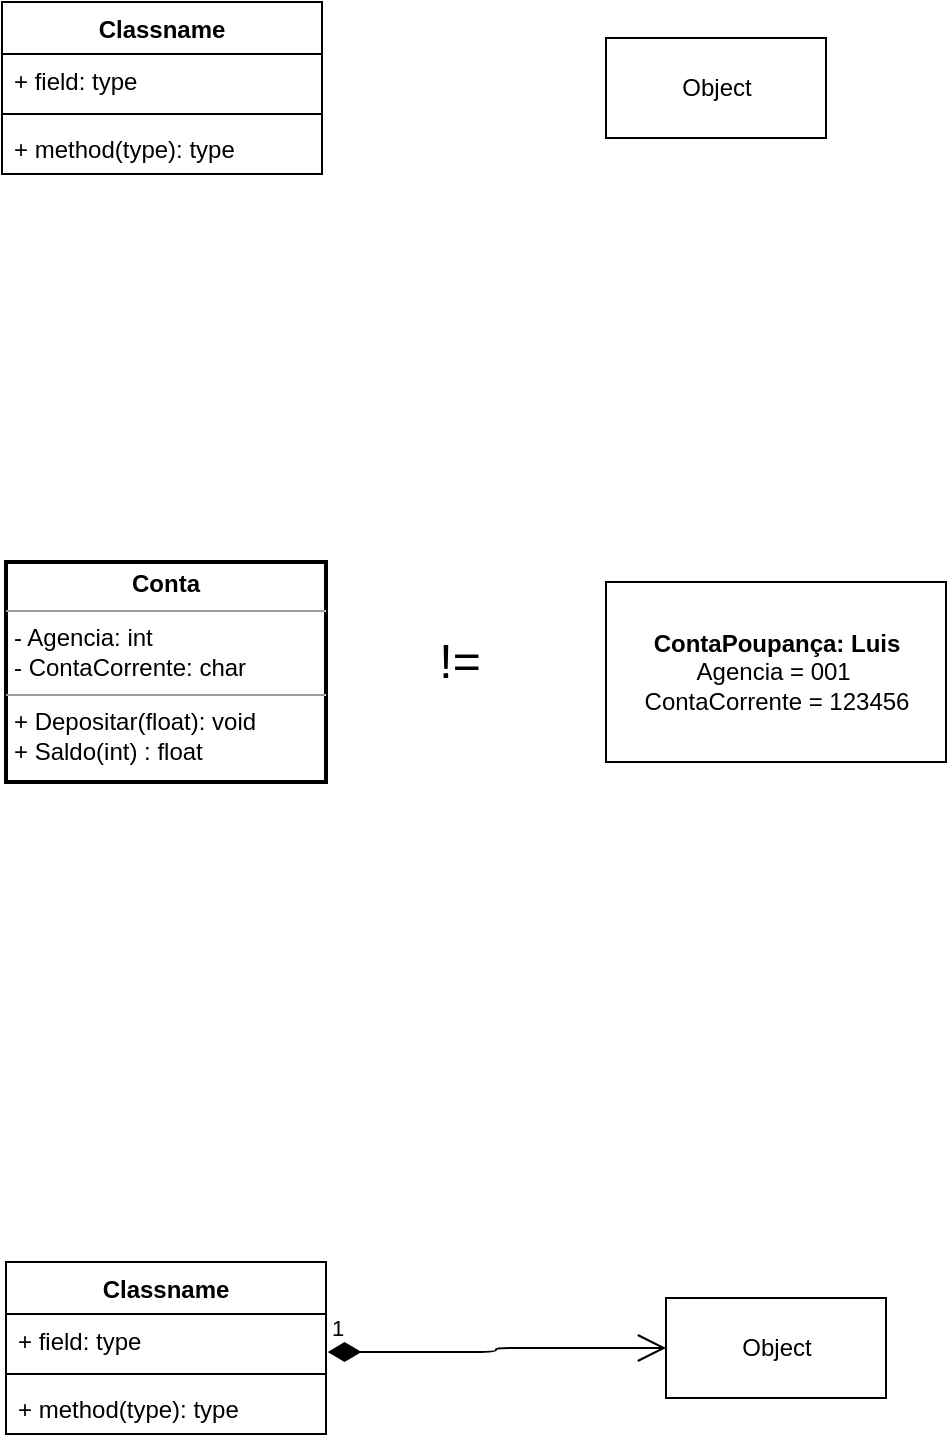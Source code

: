 <mxfile version="14.4.3" type="device" pages="4"><diagram id="I7ZhngyRjcQG62OKrXFS" name="Introdução"><mxGraphModel dx="1410" dy="3977" grid="1" gridSize="10" guides="1" tooltips="1" connect="1" arrows="1" fold="1" page="1" pageScale="1" pageWidth="827" pageHeight="1169" math="0" shadow="0"><root><mxCell id="SIr3d7e3wXc33DmQRSXS-0"/><mxCell id="SIr3d7e3wXc33DmQRSXS-1" parent="SIr3d7e3wXc33DmQRSXS-0"/><mxCell id="TEvc6ivNJZ6ye6VvpKuO-0" value="&lt;p style=&quot;margin: 0px ; margin-top: 4px ; text-align: center&quot;&gt;&lt;b&gt;Conta&lt;/b&gt;&lt;/p&gt;&lt;hr size=&quot;1&quot;&gt;&lt;p style=&quot;margin: 0px ; margin-left: 4px&quot;&gt;- Agencia: int&lt;/p&gt;&lt;p style=&quot;margin: 0px ; margin-left: 4px&quot;&gt;- ContaCorrente: char&lt;/p&gt;&lt;hr size=&quot;1&quot;&gt;&lt;p style=&quot;margin: 0px ; margin-left: 4px&quot;&gt;+ Depositar(float): void&lt;/p&gt;&lt;p style=&quot;margin: 0px ; margin-left: 4px&quot;&gt;+ Saldo(int) : float&lt;/p&gt;" style="verticalAlign=top;align=left;overflow=fill;fontSize=12;fontFamily=Helvetica;html=1;shadow=0;sketch=0;strokeWidth=2;" vertex="1" parent="SIr3d7e3wXc33DmQRSXS-1"><mxGeometry x="-648" y="-3160" width="160" height="110" as="geometry"/></mxCell><mxCell id="DN8xi8OPexbta_19pcfu-0" value="&lt;b&gt;ContaPoupança: Luis&lt;/b&gt;&lt;br&gt;Agencia = 001&amp;nbsp;&lt;br&gt;ContaCorrente = 123456" style="html=1;" vertex="1" parent="SIr3d7e3wXc33DmQRSXS-1"><mxGeometry x="-348" y="-3150" width="170" height="90" as="geometry"/></mxCell><mxCell id="DN8xi8OPexbta_19pcfu-1" value="&lt;font style=&quot;font-size: 24px&quot;&gt;!=&lt;/font&gt;" style="text;html=1;strokeColor=none;fillColor=none;align=center;verticalAlign=middle;whiteSpace=wrap;rounded=0;" vertex="1" parent="SIr3d7e3wXc33DmQRSXS-1"><mxGeometry x="-441.5" y="-3120" width="40" height="20" as="geometry"/></mxCell><mxCell id="DN8xi8OPexbta_19pcfu-2" value="Classname" style="swimlane;fontStyle=1;align=center;verticalAlign=top;childLayout=stackLayout;horizontal=1;startSize=26;horizontalStack=0;resizeParent=1;resizeParentMax=0;resizeLast=0;collapsible=1;marginBottom=0;" vertex="1" parent="SIr3d7e3wXc33DmQRSXS-1"><mxGeometry x="-650" y="-3440" width="160" height="86" as="geometry"/></mxCell><mxCell id="DN8xi8OPexbta_19pcfu-3" value="+ field: type" style="text;strokeColor=none;fillColor=none;align=left;verticalAlign=top;spacingLeft=4;spacingRight=4;overflow=hidden;rotatable=0;points=[[0,0.5],[1,0.5]];portConstraint=eastwest;" vertex="1" parent="DN8xi8OPexbta_19pcfu-2"><mxGeometry y="26" width="160" height="26" as="geometry"/></mxCell><mxCell id="DN8xi8OPexbta_19pcfu-4" value="" style="line;strokeWidth=1;fillColor=none;align=left;verticalAlign=middle;spacingTop=-1;spacingLeft=3;spacingRight=3;rotatable=0;labelPosition=right;points=[];portConstraint=eastwest;" vertex="1" parent="DN8xi8OPexbta_19pcfu-2"><mxGeometry y="52" width="160" height="8" as="geometry"/></mxCell><mxCell id="DN8xi8OPexbta_19pcfu-5" value="+ method(type): type" style="text;strokeColor=none;fillColor=none;align=left;verticalAlign=top;spacingLeft=4;spacingRight=4;overflow=hidden;rotatable=0;points=[[0,0.5],[1,0.5]];portConstraint=eastwest;" vertex="1" parent="DN8xi8OPexbta_19pcfu-2"><mxGeometry y="60" width="160" height="26" as="geometry"/></mxCell><mxCell id="DN8xi8OPexbta_19pcfu-6" value="Object" style="html=1;" vertex="1" parent="SIr3d7e3wXc33DmQRSXS-1"><mxGeometry x="-348" y="-3422" width="110" height="50" as="geometry"/></mxCell><mxCell id="DN8xi8OPexbta_19pcfu-7" value="Classname" style="swimlane;fontStyle=1;align=center;verticalAlign=top;childLayout=stackLayout;horizontal=1;startSize=26;horizontalStack=0;resizeParent=1;resizeParentMax=0;resizeLast=0;collapsible=1;marginBottom=0;" vertex="1" parent="SIr3d7e3wXc33DmQRSXS-1"><mxGeometry x="-648" y="-2810" width="160" height="86" as="geometry"/></mxCell><mxCell id="DN8xi8OPexbta_19pcfu-8" value="+ field: type" style="text;strokeColor=none;fillColor=none;align=left;verticalAlign=top;spacingLeft=4;spacingRight=4;overflow=hidden;rotatable=0;points=[[0,0.5],[1,0.5]];portConstraint=eastwest;" vertex="1" parent="DN8xi8OPexbta_19pcfu-7"><mxGeometry y="26" width="160" height="26" as="geometry"/></mxCell><mxCell id="DN8xi8OPexbta_19pcfu-9" value="" style="line;strokeWidth=1;fillColor=none;align=left;verticalAlign=middle;spacingTop=-1;spacingLeft=3;spacingRight=3;rotatable=0;labelPosition=right;points=[];portConstraint=eastwest;" vertex="1" parent="DN8xi8OPexbta_19pcfu-7"><mxGeometry y="52" width="160" height="8" as="geometry"/></mxCell><mxCell id="DN8xi8OPexbta_19pcfu-10" value="+ method(type): type" style="text;strokeColor=none;fillColor=none;align=left;verticalAlign=top;spacingLeft=4;spacingRight=4;overflow=hidden;rotatable=0;points=[[0,0.5],[1,0.5]];portConstraint=eastwest;" vertex="1" parent="DN8xi8OPexbta_19pcfu-7"><mxGeometry y="60" width="160" height="26" as="geometry"/></mxCell><mxCell id="DN8xi8OPexbta_19pcfu-11" value="Object" style="html=1;" vertex="1" parent="SIr3d7e3wXc33DmQRSXS-1"><mxGeometry x="-318" y="-2792" width="110" height="50" as="geometry"/></mxCell><mxCell id="DN8xi8OPexbta_19pcfu-12" value="1" style="endArrow=open;html=1;endSize=12;startArrow=diamondThin;startSize=14;startFill=1;edgeStyle=orthogonalEdgeStyle;align=left;verticalAlign=bottom;exitX=1.005;exitY=0.731;exitDx=0;exitDy=0;exitPerimeter=0;entryX=0;entryY=0.5;entryDx=0;entryDy=0;" edge="1" parent="SIr3d7e3wXc33DmQRSXS-1" source="DN8xi8OPexbta_19pcfu-8" target="DN8xi8OPexbta_19pcfu-11"><mxGeometry x="-1" y="3" relative="1" as="geometry"><mxPoint x="-480" y="-2840" as="sourcePoint"/><mxPoint x="-320" y="-2840" as="targetPoint"/></mxGeometry></mxCell></root></mxGraphModel></diagram><diagram id="YYOmInK2Dq9EkMa2hCDi" name="Exemplo I"><mxGraphModel dx="1677" dy="4193" grid="1" gridSize="10" guides="1" tooltips="1" connect="1" arrows="1" fold="1" page="1" pageScale="1" pageWidth="827" pageHeight="1169" math="0" shadow="0"><root><mxCell id="0"/><mxCell id="1" parent="0"/><mxCell id="64n-o_Rl6FpDtYHwUWBd-3" value="&lt;p style=&quot;margin: 0px ; margin-top: 4px ; text-align: center&quot;&gt;&lt;b&gt;Conta&lt;/b&gt;&lt;/p&gt;&lt;hr size=&quot;1&quot;&gt;&lt;p style=&quot;margin: 0px ; margin-left: 4px&quot;&gt;- Agencia: int&lt;/p&gt;&lt;p style=&quot;margin: 0px ; margin-left: 4px&quot;&gt;- ContaCorrente: char&lt;/p&gt;&lt;hr size=&quot;1&quot;&gt;&lt;p style=&quot;margin: 0px ; margin-left: 4px&quot;&gt;+ Depositar(float): void&lt;/p&gt;&lt;p style=&quot;margin: 0px ; margin-left: 4px&quot;&gt;+ Saldo(int) : float&lt;/p&gt;" style="verticalAlign=top;align=left;overflow=fill;fontSize=12;fontFamily=Helvetica;html=1;shadow=0;sketch=0;strokeWidth=2;" vertex="1" parent="1"><mxGeometry x="-540" y="-3310" width="160" height="110" as="geometry"/></mxCell><mxCell id="64n-o_Rl6FpDtYHwUWBd-4" value="&lt;p style=&quot;margin: 0px ; margin-top: 4px ; text-align: center&quot;&gt;&lt;b&gt;ContaPoupanca&lt;/b&gt;&lt;/p&gt;&lt;hr size=&quot;1&quot;&gt;&lt;p style=&quot;margin: 0px ; margin-left: 4px&quot;&gt;&lt;span&gt;- DiaDeposito: int&lt;/span&gt;&lt;br&gt;&lt;/p&gt;&lt;hr size=&quot;1&quot;&gt;&lt;p style=&quot;margin: 0px ; margin-left: 4px&quot;&gt;+ VerLucro(): float&lt;/p&gt;" style="verticalAlign=top;align=left;overflow=fill;fontSize=12;fontFamily=Helvetica;html=1;shadow=0;sketch=0;strokeWidth=2;" vertex="1" parent="1"><mxGeometry x="-530" y="-3110" width="160" height="80" as="geometry"/></mxCell><mxCell id="64n-o_Rl6FpDtYHwUWBd-5" value="Extends" style="endArrow=block;endSize=16;endFill=0;html=1;fontSize=14;exitX=0.46;exitY=-0.042;exitDx=0;exitDy=0;exitPerimeter=0;entryX=0.5;entryY=1;entryDx=0;entryDy=0;" edge="1" parent="1" source="64n-o_Rl6FpDtYHwUWBd-4" target="64n-o_Rl6FpDtYHwUWBd-3"><mxGeometry width="160" relative="1" as="geometry"><mxPoint x="-420" y="-3280" as="sourcePoint"/><mxPoint x="-260" y="-3280" as="targetPoint"/></mxGeometry></mxCell><mxCell id="64n-o_Rl6FpDtYHwUWBd-6" value="&lt;h1&gt;Diagrama de classes (Exemplo Conta bancária)&lt;/h1&gt;&lt;h1&gt;&lt;span style=&quot;font-weight: normal&quot;&gt;&lt;font size=&quot;3&quot;&gt;Exemplo simples de diagrama de classes. Aqui é apresentado três classes, sendo que elas representam a abstração de uma conta, conta poupança&amp;nbsp; e cliente.&amp;nbsp;&lt;/font&gt;&lt;/span&gt;&lt;/h1&gt;" style="text;html=1;strokeColor=none;fillColor=none;spacing=5;spacingTop=-20;whiteSpace=wrap;overflow=hidden;rounded=0;" vertex="1" parent="1"><mxGeometry x="-810" y="-3480" width="800" height="150" as="geometry"/></mxCell><mxCell id="64n-o_Rl6FpDtYHwUWBd-7" value="&lt;h1&gt;Diagrama de objetos (Exemplo Conta bancária)&lt;/h1&gt;&lt;h1&gt;&lt;span style=&quot;font-weight: normal&quot;&gt;&lt;font size=&quot;3&quot;&gt;Exemplo simples de diagrama de classes. Aqui é apresentado três classes, sendo que elas representam a abstração de uma conta, conta poupança&amp;nbsp; e cliente.&amp;nbsp;&lt;/font&gt;&lt;/span&gt;&lt;/h1&gt;" style="text;html=1;strokeColor=none;fillColor=none;spacing=5;spacingTop=-20;whiteSpace=wrap;overflow=hidden;rounded=0;" vertex="1" parent="1"><mxGeometry x="-810" y="-2940" width="800" height="150" as="geometry"/></mxCell><mxCell id="64n-o_Rl6FpDtYHwUWBd-10" value="&lt;p style=&quot;margin: 0px ; margin-top: 4px ; text-align: center&quot;&gt;&lt;b&gt;Conta&lt;/b&gt;&lt;/p&gt;&lt;hr size=&quot;1&quot;&gt;&lt;p style=&quot;margin: 0px ; margin-left: 4px&quot;&gt;- Agencia: int&lt;/p&gt;&lt;p style=&quot;margin: 0px ; margin-left: 4px&quot;&gt;- ContaCorrente: char&lt;/p&gt;&lt;hr size=&quot;1&quot;&gt;&lt;p style=&quot;margin: 0px ; margin-left: 4px&quot;&gt;+ Depositar(float): void&lt;/p&gt;&lt;p style=&quot;margin: 0px ; margin-left: 4px&quot;&gt;+ Saldo(int) : float&lt;/p&gt;" style="verticalAlign=top;align=left;overflow=fill;fontSize=12;fontFamily=Helvetica;html=1;shadow=0;sketch=0;strokeWidth=2;" vertex="1" parent="1"><mxGeometry x="-380" y="-2750" width="160" height="110" as="geometry"/></mxCell><mxCell id="64n-o_Rl6FpDtYHwUWBd-11" value="&lt;p style=&quot;margin: 0px ; margin-top: 4px ; text-align: center&quot;&gt;&lt;b&gt;ContaPoupanca&lt;/b&gt;&lt;/p&gt;&lt;hr size=&quot;1&quot;&gt;&lt;p style=&quot;margin: 0px ; margin-left: 4px&quot;&gt;&lt;span&gt;- DiaDeposito: int&lt;/span&gt;&lt;br&gt;&lt;/p&gt;&lt;hr size=&quot;1&quot;&gt;&lt;p style=&quot;margin: 0px ; margin-left: 4px&quot;&gt;+ VerLucro(): float&lt;/p&gt;" style="verticalAlign=top;align=left;overflow=fill;fontSize=12;fontFamily=Helvetica;html=1;shadow=0;sketch=0;strokeWidth=2;" vertex="1" parent="1"><mxGeometry x="-370" y="-2550" width="160" height="80" as="geometry"/></mxCell><mxCell id="64n-o_Rl6FpDtYHwUWBd-12" value="Extends" style="endArrow=block;endSize=16;endFill=0;html=1;fontSize=14;exitX=0.46;exitY=-0.042;exitDx=0;exitDy=0;exitPerimeter=0;entryX=0.5;entryY=1;entryDx=0;entryDy=0;" edge="1" parent="1" source="64n-o_Rl6FpDtYHwUWBd-11" target="64n-o_Rl6FpDtYHwUWBd-10"><mxGeometry width="160" relative="1" as="geometry"><mxPoint x="-260" y="-2720" as="sourcePoint"/><mxPoint x="-100" y="-2720" as="targetPoint"/></mxGeometry></mxCell><mxCell id="64n-o_Rl6FpDtYHwUWBd-13" value="&lt;b&gt;ContaPoupança: Luis&lt;/b&gt;&lt;br&gt;Agencia = 001&amp;nbsp;&lt;br&gt;DiaDeposito = 5&lt;br&gt;ContaCorrente = 123456" style="html=1;" vertex="1" parent="1"><mxGeometry x="-740" y="-2750" width="170" height="90" as="geometry"/></mxCell><mxCell id="64n-o_Rl6FpDtYHwUWBd-14" value="1" style="endArrow=open;html=1;endSize=12;startArrow=diamondThin;startSize=14;startFill=1;edgeStyle=orthogonalEdgeStyle;align=left;verticalAlign=bottom;exitX=0;exitY=0.5;exitDx=0;exitDy=0;entryX=1;entryY=0.5;entryDx=0;entryDy=0;" edge="1" parent="1" source="64n-o_Rl6FpDtYHwUWBd-11" target="64n-o_Rl6FpDtYHwUWBd-13"><mxGeometry x="-1" y="3" relative="1" as="geometry"><mxPoint x="-290" y="-2700" as="sourcePoint"/><mxPoint x="-130" y="-2700" as="targetPoint"/></mxGeometry></mxCell><mxCell id="64n-o_Rl6FpDtYHwUWBd-18" value="1" style="endArrow=open;html=1;endSize=12;startArrow=diamondThin;startSize=14;startFill=1;edgeStyle=orthogonalEdgeStyle;align=left;verticalAlign=bottom;entryX=1;entryY=0.5;entryDx=0;entryDy=0;" edge="1" parent="1" target="64n-o_Rl6FpDtYHwUWBd-20"><mxGeometry x="-1" y="3" relative="1" as="geometry"><mxPoint x="-370" y="-2500" as="sourcePoint"/><mxPoint x="-570" y="-2525" as="targetPoint"/><Array as="points"><mxPoint x="-480" y="-2500"/><mxPoint x="-480" y="-2555"/></Array></mxGeometry></mxCell><mxCell id="64n-o_Rl6FpDtYHwUWBd-19" value="1" style="endArrow=open;html=1;endSize=12;startArrow=diamondThin;startSize=14;startFill=1;edgeStyle=orthogonalEdgeStyle;align=left;verticalAlign=bottom;exitX=-0.012;exitY=0.9;exitDx=0;exitDy=0;exitPerimeter=0;" edge="1" parent="1" source="64n-o_Rl6FpDtYHwUWBd-11" target="64n-o_Rl6FpDtYHwUWBd-21"><mxGeometry x="-0.764" y="-10" relative="1" as="geometry"><mxPoint x="-360" y="-2490" as="sourcePoint"/><mxPoint x="-570" y="-2445" as="targetPoint"/><Array as="points"><mxPoint x="-480" y="-2478"/><mxPoint x="-480" y="-2410"/></Array><mxPoint as="offset"/></mxGeometry></mxCell><mxCell id="64n-o_Rl6FpDtYHwUWBd-20" value="&lt;b&gt;ContaPoupança: Lais&lt;/b&gt;&lt;br&gt;Agencia = 001&amp;nbsp;&lt;br&gt;DiaDeposito = 10&lt;br&gt;ContaCorrente = 123456" style="html=1;" vertex="1" parent="1"><mxGeometry x="-740" y="-2600" width="170" height="90" as="geometry"/></mxCell><mxCell id="64n-o_Rl6FpDtYHwUWBd-21" value="&lt;b&gt;ContaPoupança: Roberta&lt;/b&gt;&lt;br&gt;Agencia = 001&amp;nbsp;&lt;br&gt;DiaDeposito = 21&lt;br&gt;ContaCorrente = 123456" style="html=1;" vertex="1" parent="1"><mxGeometry x="-740" y="-2460" width="170" height="90" as="geometry"/></mxCell></root></mxGraphModel></diagram><diagram id="atPbMYQlPCvDj0svIMgY" name="Exemplo - II"><mxGraphModel dx="1847" dy="4330" grid="1" gridSize="10" guides="1" tooltips="1" connect="1" arrows="1" fold="1" page="1" pageScale="1" pageWidth="827" pageHeight="1169" math="0" shadow="0"><root><mxCell id="LtnLCGKJMgo09YPWsSS0-0"/><mxCell id="LtnLCGKJMgo09YPWsSS0-1" parent="LtnLCGKJMgo09YPWsSS0-0"/><mxCell id="LtnLCGKJMgo09YPWsSS0-2" value="Cachorro" style="swimlane;fontStyle=1;align=center;verticalAlign=top;childLayout=stackLayout;horizontal=1;startSize=26;horizontalStack=0;resizeParent=1;resizeParentMax=0;resizeLast=0;collapsible=1;marginBottom=0;" vertex="1" parent="LtnLCGKJMgo09YPWsSS0-1"><mxGeometry x="-475" y="-3330" width="160" height="210" as="geometry"/></mxCell><mxCell id="LtnLCGKJMgo09YPWsSS0-3" value="+ Raça: Texto&#10;+ Idade: Numero&#10;+ Cor Olhos: Numero&#10;+ Cor Pelo: Texto&#10;+ Tipo Pelo: Texto" style="text;strokeColor=none;fillColor=none;align=left;verticalAlign=top;spacingLeft=4;spacingRight=4;overflow=hidden;rotatable=0;points=[[0,0.5],[1,0.5]];portConstraint=eastwest;" vertex="1" parent="LtnLCGKJMgo09YPWsSS0-2"><mxGeometry y="26" width="160" height="84" as="geometry"/></mxCell><mxCell id="LtnLCGKJMgo09YPWsSS0-4" value="" style="line;strokeWidth=1;fillColor=none;align=left;verticalAlign=middle;spacingTop=-1;spacingLeft=3;spacingRight=3;rotatable=0;labelPosition=right;points=[];portConstraint=eastwest;" vertex="1" parent="LtnLCGKJMgo09YPWsSS0-2"><mxGeometry y="110" width="160" height="10" as="geometry"/></mxCell><mxCell id="LtnLCGKJMgo09YPWsSS0-5" value="+ Ladra(Texto): void&#10;+ Correr(): void&#10;+ Dormir(Numero): void&#10;+ Comer(): void&#10;+ Acordar(): void" style="text;strokeColor=none;fillColor=none;align=left;verticalAlign=top;spacingLeft=4;spacingRight=4;overflow=hidden;rotatable=0;points=[[0,0.5],[1,0.5]];portConstraint=eastwest;" vertex="1" parent="LtnLCGKJMgo09YPWsSS0-2"><mxGeometry y="120" width="160" height="90" as="geometry"/></mxCell><mxCell id="LtnLCGKJMgo09YPWsSS0-6" value="Poddle" style="swimlane;fontStyle=1;align=center;verticalAlign=top;childLayout=stackLayout;horizontal=1;startSize=26;horizontalStack=0;resizeParent=1;resizeParentMax=0;resizeLast=0;collapsible=1;marginBottom=0;" vertex="1" parent="LtnLCGKJMgo09YPWsSS0-1"><mxGeometry x="-330" y="-3010" width="160" height="94" as="geometry"/></mxCell><mxCell id="LtnLCGKJMgo09YPWsSS0-7" value="-" style="text;strokeColor=none;fillColor=none;align=left;verticalAlign=top;spacingLeft=4;spacingRight=4;overflow=hidden;rotatable=0;points=[[0,0.5],[1,0.5]];portConstraint=eastwest;" vertex="1" parent="LtnLCGKJMgo09YPWsSS0-6"><mxGeometry y="26" width="160" height="34" as="geometry"/></mxCell><mxCell id="LtnLCGKJMgo09YPWsSS0-8" value="" style="line;strokeWidth=1;fillColor=none;align=left;verticalAlign=middle;spacingTop=-1;spacingLeft=3;spacingRight=3;rotatable=0;labelPosition=right;points=[];portConstraint=eastwest;" vertex="1" parent="LtnLCGKJMgo09YPWsSS0-6"><mxGeometry y="60" width="160" height="8" as="geometry"/></mxCell><mxCell id="LtnLCGKJMgo09YPWsSS0-9" value="+ Brincar(): void" style="text;strokeColor=none;fillColor=none;align=left;verticalAlign=top;spacingLeft=4;spacingRight=4;overflow=hidden;rotatable=0;points=[[0,0.5],[1,0.5]];portConstraint=eastwest;" vertex="1" parent="LtnLCGKJMgo09YPWsSS0-6"><mxGeometry y="68" width="160" height="26" as="geometry"/></mxCell><mxCell id="LtnLCGKJMgo09YPWsSS0-10" value="Pinscher" style="swimlane;fontStyle=1;align=center;verticalAlign=top;childLayout=stackLayout;horizontal=1;startSize=26;horizontalStack=0;resizeParent=1;resizeParentMax=0;resizeLast=0;collapsible=1;marginBottom=0;" vertex="1" parent="LtnLCGKJMgo09YPWsSS0-1"><mxGeometry x="-620" y="-3010" width="160" height="94" as="geometry"/></mxCell><mxCell id="LtnLCGKJMgo09YPWsSS0-11" value="-" style="text;strokeColor=none;fillColor=none;align=left;verticalAlign=top;spacingLeft=4;spacingRight=4;overflow=hidden;rotatable=0;points=[[0,0.5],[1,0.5]];portConstraint=eastwest;" vertex="1" parent="LtnLCGKJMgo09YPWsSS0-10"><mxGeometry y="26" width="160" height="34" as="geometry"/></mxCell><mxCell id="LtnLCGKJMgo09YPWsSS0-12" value="" style="line;strokeWidth=1;fillColor=none;align=left;verticalAlign=middle;spacingTop=-1;spacingLeft=3;spacingRight=3;rotatable=0;labelPosition=right;points=[];portConstraint=eastwest;" vertex="1" parent="LtnLCGKJMgo09YPWsSS0-10"><mxGeometry y="60" width="160" height="8" as="geometry"/></mxCell><mxCell id="LtnLCGKJMgo09YPWsSS0-13" value="+ Tremer(): void" style="text;strokeColor=none;fillColor=none;align=left;verticalAlign=top;spacingLeft=4;spacingRight=4;overflow=hidden;rotatable=0;points=[[0,0.5],[1,0.5]];portConstraint=eastwest;" vertex="1" parent="LtnLCGKJMgo09YPWsSS0-10"><mxGeometry y="68" width="160" height="26" as="geometry"/></mxCell><mxCell id="LtnLCGKJMgo09YPWsSS0-14" value="Extends" style="endArrow=block;endSize=16;endFill=0;html=1;exitX=0.5;exitY=0;exitDx=0;exitDy=0;entryX=0.348;entryY=1.029;entryDx=0;entryDy=0;entryPerimeter=0;" edge="1" parent="LtnLCGKJMgo09YPWsSS0-1" source="LtnLCGKJMgo09YPWsSS0-10" target="LtnLCGKJMgo09YPWsSS0-5"><mxGeometry width="160" relative="1" as="geometry"><mxPoint x="-419" y="-3100" as="sourcePoint"/><mxPoint x="-259" y="-3100" as="targetPoint"/></mxGeometry></mxCell><mxCell id="LtnLCGKJMgo09YPWsSS0-15" value="Extends" style="endArrow=block;endSize=16;endFill=0;html=1;exitX=0.474;exitY=-0.018;exitDx=0;exitDy=0;entryX=0.505;entryY=1.022;entryDx=0;entryDy=0;entryPerimeter=0;exitPerimeter=0;" edge="1" parent="LtnLCGKJMgo09YPWsSS0-1" source="LtnLCGKJMgo09YPWsSS0-6" target="LtnLCGKJMgo09YPWsSS0-5"><mxGeometry width="160" relative="1" as="geometry"><mxPoint x="-530" y="-3000" as="sourcePoint"/><mxPoint x="-409.32" y="-3107.39" as="targetPoint"/></mxGeometry></mxCell><mxCell id="y__DtzfOOylhmG0m10X3-0" value="&lt;h1&gt;Diagrama de objetos (Exemplo Cachorro)&lt;/h1&gt;&lt;h1&gt;&lt;span style=&quot;font-weight: normal&quot;&gt;&lt;font size=&quot;3&quot;&gt;Exemplo simples de diagrama de classes. Aqui é apresentado três classes, sendo que elas representam a abstração de uma cachorro, Pinscher e Poddle.&amp;nbsp;&lt;/font&gt;&lt;/span&gt;&lt;/h1&gt;" style="text;html=1;strokeColor=none;fillColor=none;spacing=5;spacingTop=-20;whiteSpace=wrap;overflow=hidden;rounded=0;" vertex="1" parent="LtnLCGKJMgo09YPWsSS0-1"><mxGeometry x="-810" y="-3490" width="800" height="150" as="geometry"/></mxCell><mxCell id="y__DtzfOOylhmG0m10X3-1" value="Cachorro" style="swimlane;fontStyle=1;align=center;verticalAlign=top;childLayout=stackLayout;horizontal=1;startSize=26;horizontalStack=0;resizeParent=1;resizeParentMax=0;resizeLast=0;collapsible=1;marginBottom=0;" vertex="1" parent="LtnLCGKJMgo09YPWsSS0-1"><mxGeometry x="-675" y="-2790" width="160" height="210" as="geometry"/></mxCell><mxCell id="y__DtzfOOylhmG0m10X3-2" value="+ Raça: Texto&#10;+ Idade: Numero&#10;+ Cor Olhos: Numero&#10;+ Cor Pelo: Texto&#10;+ Tipo Pelo: Texto" style="text;strokeColor=none;fillColor=none;align=left;verticalAlign=top;spacingLeft=4;spacingRight=4;overflow=hidden;rotatable=0;points=[[0,0.5],[1,0.5]];portConstraint=eastwest;" vertex="1" parent="y__DtzfOOylhmG0m10X3-1"><mxGeometry y="26" width="160" height="84" as="geometry"/></mxCell><mxCell id="y__DtzfOOylhmG0m10X3-3" value="" style="line;strokeWidth=1;fillColor=none;align=left;verticalAlign=middle;spacingTop=-1;spacingLeft=3;spacingRight=3;rotatable=0;labelPosition=right;points=[];portConstraint=eastwest;" vertex="1" parent="y__DtzfOOylhmG0m10X3-1"><mxGeometry y="110" width="160" height="10" as="geometry"/></mxCell><mxCell id="y__DtzfOOylhmG0m10X3-4" value="+ Ladra(Texto): void&#10;+ Correr(): void&#10;+ Dormir(Numero): void&#10;+ Comer(): void&#10;+ Acordar(): void" style="text;strokeColor=none;fillColor=none;align=left;verticalAlign=top;spacingLeft=4;spacingRight=4;overflow=hidden;rotatable=0;points=[[0,0.5],[1,0.5]];portConstraint=eastwest;" vertex="1" parent="y__DtzfOOylhmG0m10X3-1"><mxGeometry y="120" width="160" height="90" as="geometry"/></mxCell><mxCell id="y__DtzfOOylhmG0m10X3-5" value="Poddle" style="swimlane;fontStyle=1;align=center;verticalAlign=top;childLayout=stackLayout;horizontal=1;startSize=26;horizontalStack=0;resizeParent=1;resizeParentMax=0;resizeLast=0;collapsible=1;marginBottom=0;" vertex="1" parent="LtnLCGKJMgo09YPWsSS0-1"><mxGeometry x="-530" y="-2520" width="160" height="94" as="geometry"/></mxCell><mxCell id="y__DtzfOOylhmG0m10X3-6" value="-" style="text;strokeColor=none;fillColor=none;align=left;verticalAlign=top;spacingLeft=4;spacingRight=4;overflow=hidden;rotatable=0;points=[[0,0.5],[1,0.5]];portConstraint=eastwest;" vertex="1" parent="y__DtzfOOylhmG0m10X3-5"><mxGeometry y="26" width="160" height="34" as="geometry"/></mxCell><mxCell id="y__DtzfOOylhmG0m10X3-7" value="" style="line;strokeWidth=1;fillColor=none;align=left;verticalAlign=middle;spacingTop=-1;spacingLeft=3;spacingRight=3;rotatable=0;labelPosition=right;points=[];portConstraint=eastwest;" vertex="1" parent="y__DtzfOOylhmG0m10X3-5"><mxGeometry y="60" width="160" height="8" as="geometry"/></mxCell><mxCell id="y__DtzfOOylhmG0m10X3-8" value="+ Brincar(): void" style="text;strokeColor=none;fillColor=none;align=left;verticalAlign=top;spacingLeft=4;spacingRight=4;overflow=hidden;rotatable=0;points=[[0,0.5],[1,0.5]];portConstraint=eastwest;" vertex="1" parent="y__DtzfOOylhmG0m10X3-5"><mxGeometry y="68" width="160" height="26" as="geometry"/></mxCell><mxCell id="y__DtzfOOylhmG0m10X3-9" value="Pinscher" style="swimlane;fontStyle=1;align=center;verticalAlign=top;childLayout=stackLayout;horizontal=1;startSize=26;horizontalStack=0;resizeParent=1;resizeParentMax=0;resizeLast=0;collapsible=1;marginBottom=0;" vertex="1" parent="LtnLCGKJMgo09YPWsSS0-1"><mxGeometry x="-820" y="-2520" width="160" height="94" as="geometry"/></mxCell><mxCell id="y__DtzfOOylhmG0m10X3-10" value="-" style="text;strokeColor=none;fillColor=none;align=left;verticalAlign=top;spacingLeft=4;spacingRight=4;overflow=hidden;rotatable=0;points=[[0,0.5],[1,0.5]];portConstraint=eastwest;" vertex="1" parent="y__DtzfOOylhmG0m10X3-9"><mxGeometry y="26" width="160" height="34" as="geometry"/></mxCell><mxCell id="y__DtzfOOylhmG0m10X3-11" value="" style="line;strokeWidth=1;fillColor=none;align=left;verticalAlign=middle;spacingTop=-1;spacingLeft=3;spacingRight=3;rotatable=0;labelPosition=right;points=[];portConstraint=eastwest;" vertex="1" parent="y__DtzfOOylhmG0m10X3-9"><mxGeometry y="60" width="160" height="8" as="geometry"/></mxCell><mxCell id="y__DtzfOOylhmG0m10X3-12" value="+ Tremer(): void" style="text;strokeColor=none;fillColor=none;align=left;verticalAlign=top;spacingLeft=4;spacingRight=4;overflow=hidden;rotatable=0;points=[[0,0.5],[1,0.5]];portConstraint=eastwest;" vertex="1" parent="y__DtzfOOylhmG0m10X3-9"><mxGeometry y="68" width="160" height="26" as="geometry"/></mxCell><mxCell id="y__DtzfOOylhmG0m10X3-13" value="Extends" style="endArrow=block;endSize=16;endFill=0;html=1;exitX=0.5;exitY=0;exitDx=0;exitDy=0;entryX=0.348;entryY=1.029;entryDx=0;entryDy=0;entryPerimeter=0;" edge="1" parent="LtnLCGKJMgo09YPWsSS0-1" source="y__DtzfOOylhmG0m10X3-9" target="y__DtzfOOylhmG0m10X3-4"><mxGeometry width="160" relative="1" as="geometry"><mxPoint x="-619" y="-2560" as="sourcePoint"/><mxPoint x="-459" y="-2560" as="targetPoint"/></mxGeometry></mxCell><mxCell id="y__DtzfOOylhmG0m10X3-14" value="Extends" style="endArrow=block;endSize=16;endFill=0;html=1;exitX=0.474;exitY=-0.018;exitDx=0;exitDy=0;entryX=0.505;entryY=1.022;entryDx=0;entryDy=0;entryPerimeter=0;exitPerimeter=0;" edge="1" parent="LtnLCGKJMgo09YPWsSS0-1" source="y__DtzfOOylhmG0m10X3-5" target="y__DtzfOOylhmG0m10X3-4"><mxGeometry width="160" relative="1" as="geometry"><mxPoint x="-730" y="-2460" as="sourcePoint"/><mxPoint x="-609.32" y="-2567.39" as="targetPoint"/></mxGeometry></mxCell><mxCell id="y__DtzfOOylhmG0m10X3-15" value="&lt;div style=&quot;text-align: left&quot;&gt;&lt;b&gt;Poddle: Peludinho&lt;/b&gt;&lt;/div&gt;&lt;div style=&quot;text-align: left&quot;&gt;&lt;span&gt;Raça: Poddle&lt;/span&gt;&lt;/div&gt;&lt;div style=&quot;text-align: left&quot;&gt;&lt;span&gt;Idade: 2&lt;/span&gt;&lt;/div&gt;&lt;div style=&quot;text-align: left&quot;&gt;&lt;span&gt;CorOlhos: Preto&lt;/span&gt;&lt;/div&gt;&lt;div style=&quot;text-align: left&quot;&gt;&lt;span&gt;CorPelo: Preto&lt;/span&gt;&lt;/div&gt;&lt;div style=&quot;text-align: left&quot;&gt;&lt;span&gt;TipoPelo: Encaracolado&lt;/span&gt;&lt;/div&gt;" style="html=1;" vertex="1" parent="LtnLCGKJMgo09YPWsSS0-1"><mxGeometry x="-190" y="-2541" width="130" height="128" as="geometry"/></mxCell><mxCell id="y__DtzfOOylhmG0m10X3-21" value="1" style="endArrow=open;html=1;endSize=12;startArrow=diamondThin;startSize=14;startFill=1;edgeStyle=orthogonalEdgeStyle;align=left;verticalAlign=bottom;exitX=1;exitY=0.5;exitDx=0;exitDy=0;entryX=0;entryY=0.5;entryDx=0;entryDy=0;" edge="1" parent="LtnLCGKJMgo09YPWsSS0-1" source="y__DtzfOOylhmG0m10X3-6" target="y__DtzfOOylhmG0m10X3-15"><mxGeometry x="-1" y="3" relative="1" as="geometry"><mxPoint x="-410" y="-2580" as="sourcePoint"/><mxPoint x="-250" y="-2580" as="targetPoint"/></mxGeometry></mxCell></root></mxGraphModel></diagram><diagram id="4tLX0uHy7w2ibwGUv1sR" name="Exemplos - III"><mxGraphModel dx="1020" dy="830" grid="1" gridSize="10" guides="1" tooltips="1" connect="1" arrows="1" fold="1" page="1" pageScale="1" pageWidth="827" pageHeight="1169" math="0" shadow="0"><root><mxCell id="8X0Pg7O2hcmqddv60XqN-0"/><mxCell id="8X0Pg7O2hcmqddv60XqN-1" parent="8X0Pg7O2hcmqddv60XqN-0"/><mxCell id="8X0Pg7O2hcmqddv60XqN-2" value="Pessoa" style="swimlane;fontStyle=1;align=center;verticalAlign=top;childLayout=stackLayout;horizontal=1;startSize=26;horizontalStack=0;resizeParent=1;resizeParentMax=0;resizeLast=0;collapsible=1;marginBottom=0;" vertex="1" parent="8X0Pg7O2hcmqddv60XqN-1"><mxGeometry x="240" y="85" width="160" height="110" as="geometry"/></mxCell><mxCell id="8X0Pg7O2hcmqddv60XqN-3" value="- nome: String" style="text;strokeColor=none;fillColor=none;align=left;verticalAlign=top;spacingLeft=4;spacingRight=4;overflow=hidden;rotatable=0;points=[[0,0.5],[1,0.5]];portConstraint=eastwest;" vertex="1" parent="8X0Pg7O2hcmqddv60XqN-2"><mxGeometry y="26" width="160" height="26" as="geometry"/></mxCell><mxCell id="8X0Pg7O2hcmqddv60XqN-4" value="" style="line;strokeWidth=1;fillColor=none;align=left;verticalAlign=middle;spacingTop=-1;spacingLeft=3;spacingRight=3;rotatable=0;labelPosition=right;points=[];portConstraint=eastwest;" vertex="1" parent="8X0Pg7O2hcmqddv60XqN-2"><mxGeometry y="52" width="160" height="8" as="geometry"/></mxCell><mxCell id="8X0Pg7O2hcmqddv60XqN-5" value="+ getNome(void): String&#10;+ setNome(String): void" style="text;strokeColor=none;fillColor=none;align=left;verticalAlign=top;spacingLeft=4;spacingRight=4;overflow=hidden;rotatable=0;points=[[0,0.5],[1,0.5]];portConstraint=eastwest;" vertex="1" parent="8X0Pg7O2hcmqddv60XqN-2"><mxGeometry y="60" width="160" height="50" as="geometry"/></mxCell><mxCell id="8X0Pg7O2hcmqddv60XqN-6" value="PessoaJuridica" style="swimlane;fontStyle=1;align=center;verticalAlign=top;childLayout=stackLayout;horizontal=1;startSize=26;horizontalStack=0;resizeParent=1;resizeParentMax=0;resizeLast=0;collapsible=1;marginBottom=0;" vertex="1" parent="8X0Pg7O2hcmqddv60XqN-1"><mxGeometry x="450" y="265" width="160" height="110" as="geometry"/></mxCell><mxCell id="8X0Pg7O2hcmqddv60XqN-7" value="- cnpj: String" style="text;strokeColor=none;fillColor=none;align=left;verticalAlign=top;spacingLeft=4;spacingRight=4;overflow=hidden;rotatable=0;points=[[0,0.5],[1,0.5]];portConstraint=eastwest;" vertex="1" parent="8X0Pg7O2hcmqddv60XqN-6"><mxGeometry y="26" width="160" height="26" as="geometry"/></mxCell><mxCell id="8X0Pg7O2hcmqddv60XqN-8" value="" style="line;strokeWidth=1;fillColor=none;align=left;verticalAlign=middle;spacingTop=-1;spacingLeft=3;spacingRight=3;rotatable=0;labelPosition=right;points=[];portConstraint=eastwest;" vertex="1" parent="8X0Pg7O2hcmqddv60XqN-6"><mxGeometry y="52" width="160" height="8" as="geometry"/></mxCell><mxCell id="8X0Pg7O2hcmqddv60XqN-9" value="+ setCnpj(String): void&#10;+ getCnpj(void): String" style="text;strokeColor=none;fillColor=none;align=left;verticalAlign=top;spacingLeft=4;spacingRight=4;overflow=hidden;rotatable=0;points=[[0,0.5],[1,0.5]];portConstraint=eastwest;" vertex="1" parent="8X0Pg7O2hcmqddv60XqN-6"><mxGeometry y="60" width="160" height="50" as="geometry"/></mxCell><mxCell id="8X0Pg7O2hcmqddv60XqN-10" value="Funcionario" style="swimlane;fontStyle=1;align=center;verticalAlign=top;childLayout=stackLayout;horizontal=1;startSize=26;horizontalStack=0;resizeParent=1;resizeParentMax=0;resizeLast=0;collapsible=1;marginBottom=0;" vertex="1" parent="8X0Pg7O2hcmqddv60XqN-1"><mxGeometry x="60" y="485" width="160" height="100" as="geometry"/></mxCell><mxCell id="8X0Pg7O2hcmqddv60XqN-11" value="- cartao: String" style="text;strokeColor=none;fillColor=none;align=left;verticalAlign=top;spacingLeft=4;spacingRight=4;overflow=hidden;rotatable=0;points=[[0,0.5],[1,0.5]];portConstraint=eastwest;" vertex="1" parent="8X0Pg7O2hcmqddv60XqN-10"><mxGeometry y="26" width="160" height="26" as="geometry"/></mxCell><mxCell id="8X0Pg7O2hcmqddv60XqN-12" value="" style="line;strokeWidth=1;fillColor=none;align=left;verticalAlign=middle;spacingTop=-1;spacingLeft=3;spacingRight=3;rotatable=0;labelPosition=right;points=[];portConstraint=eastwest;" vertex="1" parent="8X0Pg7O2hcmqddv60XqN-10"><mxGeometry y="52" width="160" height="8" as="geometry"/></mxCell><mxCell id="8X0Pg7O2hcmqddv60XqN-13" value="+ getCartao(): String&#10;+ setCartao(String): void" style="text;strokeColor=none;fillColor=none;align=left;verticalAlign=top;spacingLeft=4;spacingRight=4;overflow=hidden;rotatable=0;points=[[0,0.5],[1,0.5]];portConstraint=eastwest;" vertex="1" parent="8X0Pg7O2hcmqddv60XqN-10"><mxGeometry y="60" width="160" height="40" as="geometry"/></mxCell><mxCell id="8X0Pg7O2hcmqddv60XqN-14" value="PessoaFisica" style="swimlane;fontStyle=1;align=center;verticalAlign=top;childLayout=stackLayout;horizontal=1;startSize=26;horizontalStack=0;resizeParent=1;resizeParentMax=0;resizeLast=0;collapsible=1;marginBottom=0;" vertex="1" parent="8X0Pg7O2hcmqddv60XqN-1"><mxGeometry x="50" y="265" width="160" height="110" as="geometry"><mxRectangle x="140" y="265" width="110" height="26" as="alternateBounds"/></mxGeometry></mxCell><mxCell id="8X0Pg7O2hcmqddv60XqN-15" value="- rg: String" style="text;strokeColor=none;fillColor=none;align=left;verticalAlign=top;spacingLeft=4;spacingRight=4;overflow=hidden;rotatable=0;points=[[0,0.5],[1,0.5]];portConstraint=eastwest;" vertex="1" parent="8X0Pg7O2hcmqddv60XqN-14"><mxGeometry y="26" width="160" height="26" as="geometry"/></mxCell><mxCell id="8X0Pg7O2hcmqddv60XqN-16" value="" style="line;strokeWidth=1;fillColor=none;align=left;verticalAlign=middle;spacingTop=-1;spacingLeft=3;spacingRight=3;rotatable=0;labelPosition=right;points=[];portConstraint=eastwest;" vertex="1" parent="8X0Pg7O2hcmqddv60XqN-14"><mxGeometry y="52" width="160" height="8" as="geometry"/></mxCell><mxCell id="8X0Pg7O2hcmqddv60XqN-17" value="+ getRg(): String&#10;+ setRg(String): void" style="text;strokeColor=none;fillColor=none;align=left;verticalAlign=top;spacingLeft=4;spacingRight=4;overflow=hidden;rotatable=0;points=[[0,0.5],[1,0.5]];portConstraint=eastwest;" vertex="1" parent="8X0Pg7O2hcmqddv60XqN-14"><mxGeometry y="60" width="160" height="50" as="geometry"/></mxCell><mxCell id="8X0Pg7O2hcmqddv60XqN-18" value="Extends" style="endArrow=block;endSize=16;endFill=0;html=1;exitX=0.5;exitY=0;exitDx=0;exitDy=0;entryX=0.499;entryY=1.016;entryDx=0;entryDy=0;entryPerimeter=0;edgeStyle=orthogonalEdgeStyle;" edge="1" parent="8X0Pg7O2hcmqddv60XqN-1" source="8X0Pg7O2hcmqddv60XqN-14" target="8X0Pg7O2hcmqddv60XqN-5"><mxGeometry width="160" relative="1" as="geometry"><mxPoint x="270" y="325" as="sourcePoint"/><mxPoint x="430" y="325" as="targetPoint"/></mxGeometry></mxCell><mxCell id="8X0Pg7O2hcmqddv60XqN-19" value="Extends" style="endArrow=block;endSize=16;endFill=0;html=1;exitX=0.5;exitY=0;exitDx=0;exitDy=0;edgeStyle=orthogonalEdgeStyle;" edge="1" parent="8X0Pg7O2hcmqddv60XqN-1" source="8X0Pg7O2hcmqddv60XqN-6"><mxGeometry width="160" relative="1" as="geometry"><mxPoint x="140" y="275" as="sourcePoint"/><mxPoint x="320" y="195" as="targetPoint"/></mxGeometry></mxCell><mxCell id="8X0Pg7O2hcmqddv60XqN-20" value="Extends" style="endArrow=block;endSize=16;endFill=0;html=1;exitX=0.458;exitY=0.011;exitDx=0;exitDy=0;exitPerimeter=0;" edge="1" parent="8X0Pg7O2hcmqddv60XqN-1" source="8X0Pg7O2hcmqddv60XqN-10" target="8X0Pg7O2hcmqddv60XqN-17"><mxGeometry width="160" relative="1" as="geometry"><mxPoint x="150" y="285" as="sourcePoint"/><mxPoint x="339.84" y="215.8" as="targetPoint"/></mxGeometry></mxCell><mxCell id="8X0Pg7O2hcmqddv60XqN-21" value="&lt;b&gt;Camila: Funcionario&lt;/b&gt;&lt;br&gt;setNome:&lt;b&gt;&amp;nbsp;Camila&lt;br&gt;&lt;/b&gt;setRg: 123456789&lt;br&gt;setCartao: 99999&amp;nbsp;" style="html=1;" vertex="1" parent="8X0Pg7O2hcmqddv60XqN-1"><mxGeometry x="330" y="505" width="140" height="80" as="geometry"/></mxCell><mxCell id="8X0Pg7O2hcmqddv60XqN-22" value="1" style="endArrow=open;html=1;endSize=12;startArrow=diamondThin;startSize=14;startFill=1;edgeStyle=orthogonalEdgeStyle;align=left;verticalAlign=bottom;exitX=1;exitY=0.5;exitDx=0;exitDy=0;entryX=0;entryY=0.5;entryDx=0;entryDy=0;" edge="1" parent="8X0Pg7O2hcmqddv60XqN-1" source="8X0Pg7O2hcmqddv60XqN-11" target="8X0Pg7O2hcmqddv60XqN-21"><mxGeometry x="-1" y="3" relative="1" as="geometry"><mxPoint x="240" y="300" as="sourcePoint"/><mxPoint x="360" y="524" as="targetPoint"/></mxGeometry></mxCell><mxCell id="8X0Pg7O2hcmqddv60XqN-23" value="&lt;b&gt;Softnine: PJ&lt;/b&gt;&lt;br&gt;setNome:&lt;b&gt;&amp;nbsp;Softnine LTDA&lt;br&gt;&lt;/b&gt;setCnpj: 1234567/089&lt;br&gt;" style="html=1;" vertex="1" parent="8X0Pg7O2hcmqddv60XqN-1"><mxGeometry x="670" y="485" width="140" height="80" as="geometry"/></mxCell><mxCell id="8X0Pg7O2hcmqddv60XqN-25" value="1" style="endArrow=open;html=1;endSize=12;startArrow=diamondThin;startSize=14;startFill=1;edgeStyle=orthogonalEdgeStyle;align=left;verticalAlign=bottom;exitX=1;exitY=0.5;exitDx=0;exitDy=0;entryX=0;entryY=0.5;entryDx=0;entryDy=0;" edge="1" parent="8X0Pg7O2hcmqddv60XqN-1" source="8X0Pg7O2hcmqddv60XqN-9" target="8X0Pg7O2hcmqddv60XqN-23"><mxGeometry x="-1" y="3" relative="1" as="geometry"><mxPoint x="230" y="534" as="sourcePoint"/><mxPoint x="334" y="535" as="targetPoint"/></mxGeometry></mxCell></root></mxGraphModel></diagram></mxfile>